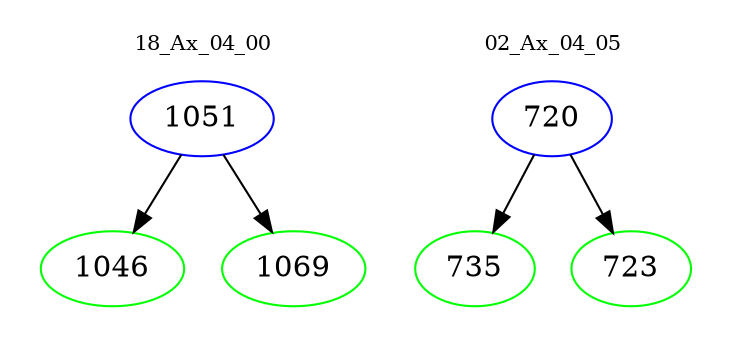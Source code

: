 digraph{
subgraph cluster_0 {
color = white
label = "18_Ax_04_00";
fontsize=10;
T0_1051 [label="1051", color="blue"]
T0_1051 -> T0_1046 [color="black"]
T0_1046 [label="1046", color="green"]
T0_1051 -> T0_1069 [color="black"]
T0_1069 [label="1069", color="green"]
}
subgraph cluster_1 {
color = white
label = "02_Ax_04_05";
fontsize=10;
T1_720 [label="720", color="blue"]
T1_720 -> T1_735 [color="black"]
T1_735 [label="735", color="green"]
T1_720 -> T1_723 [color="black"]
T1_723 [label="723", color="green"]
}
}
